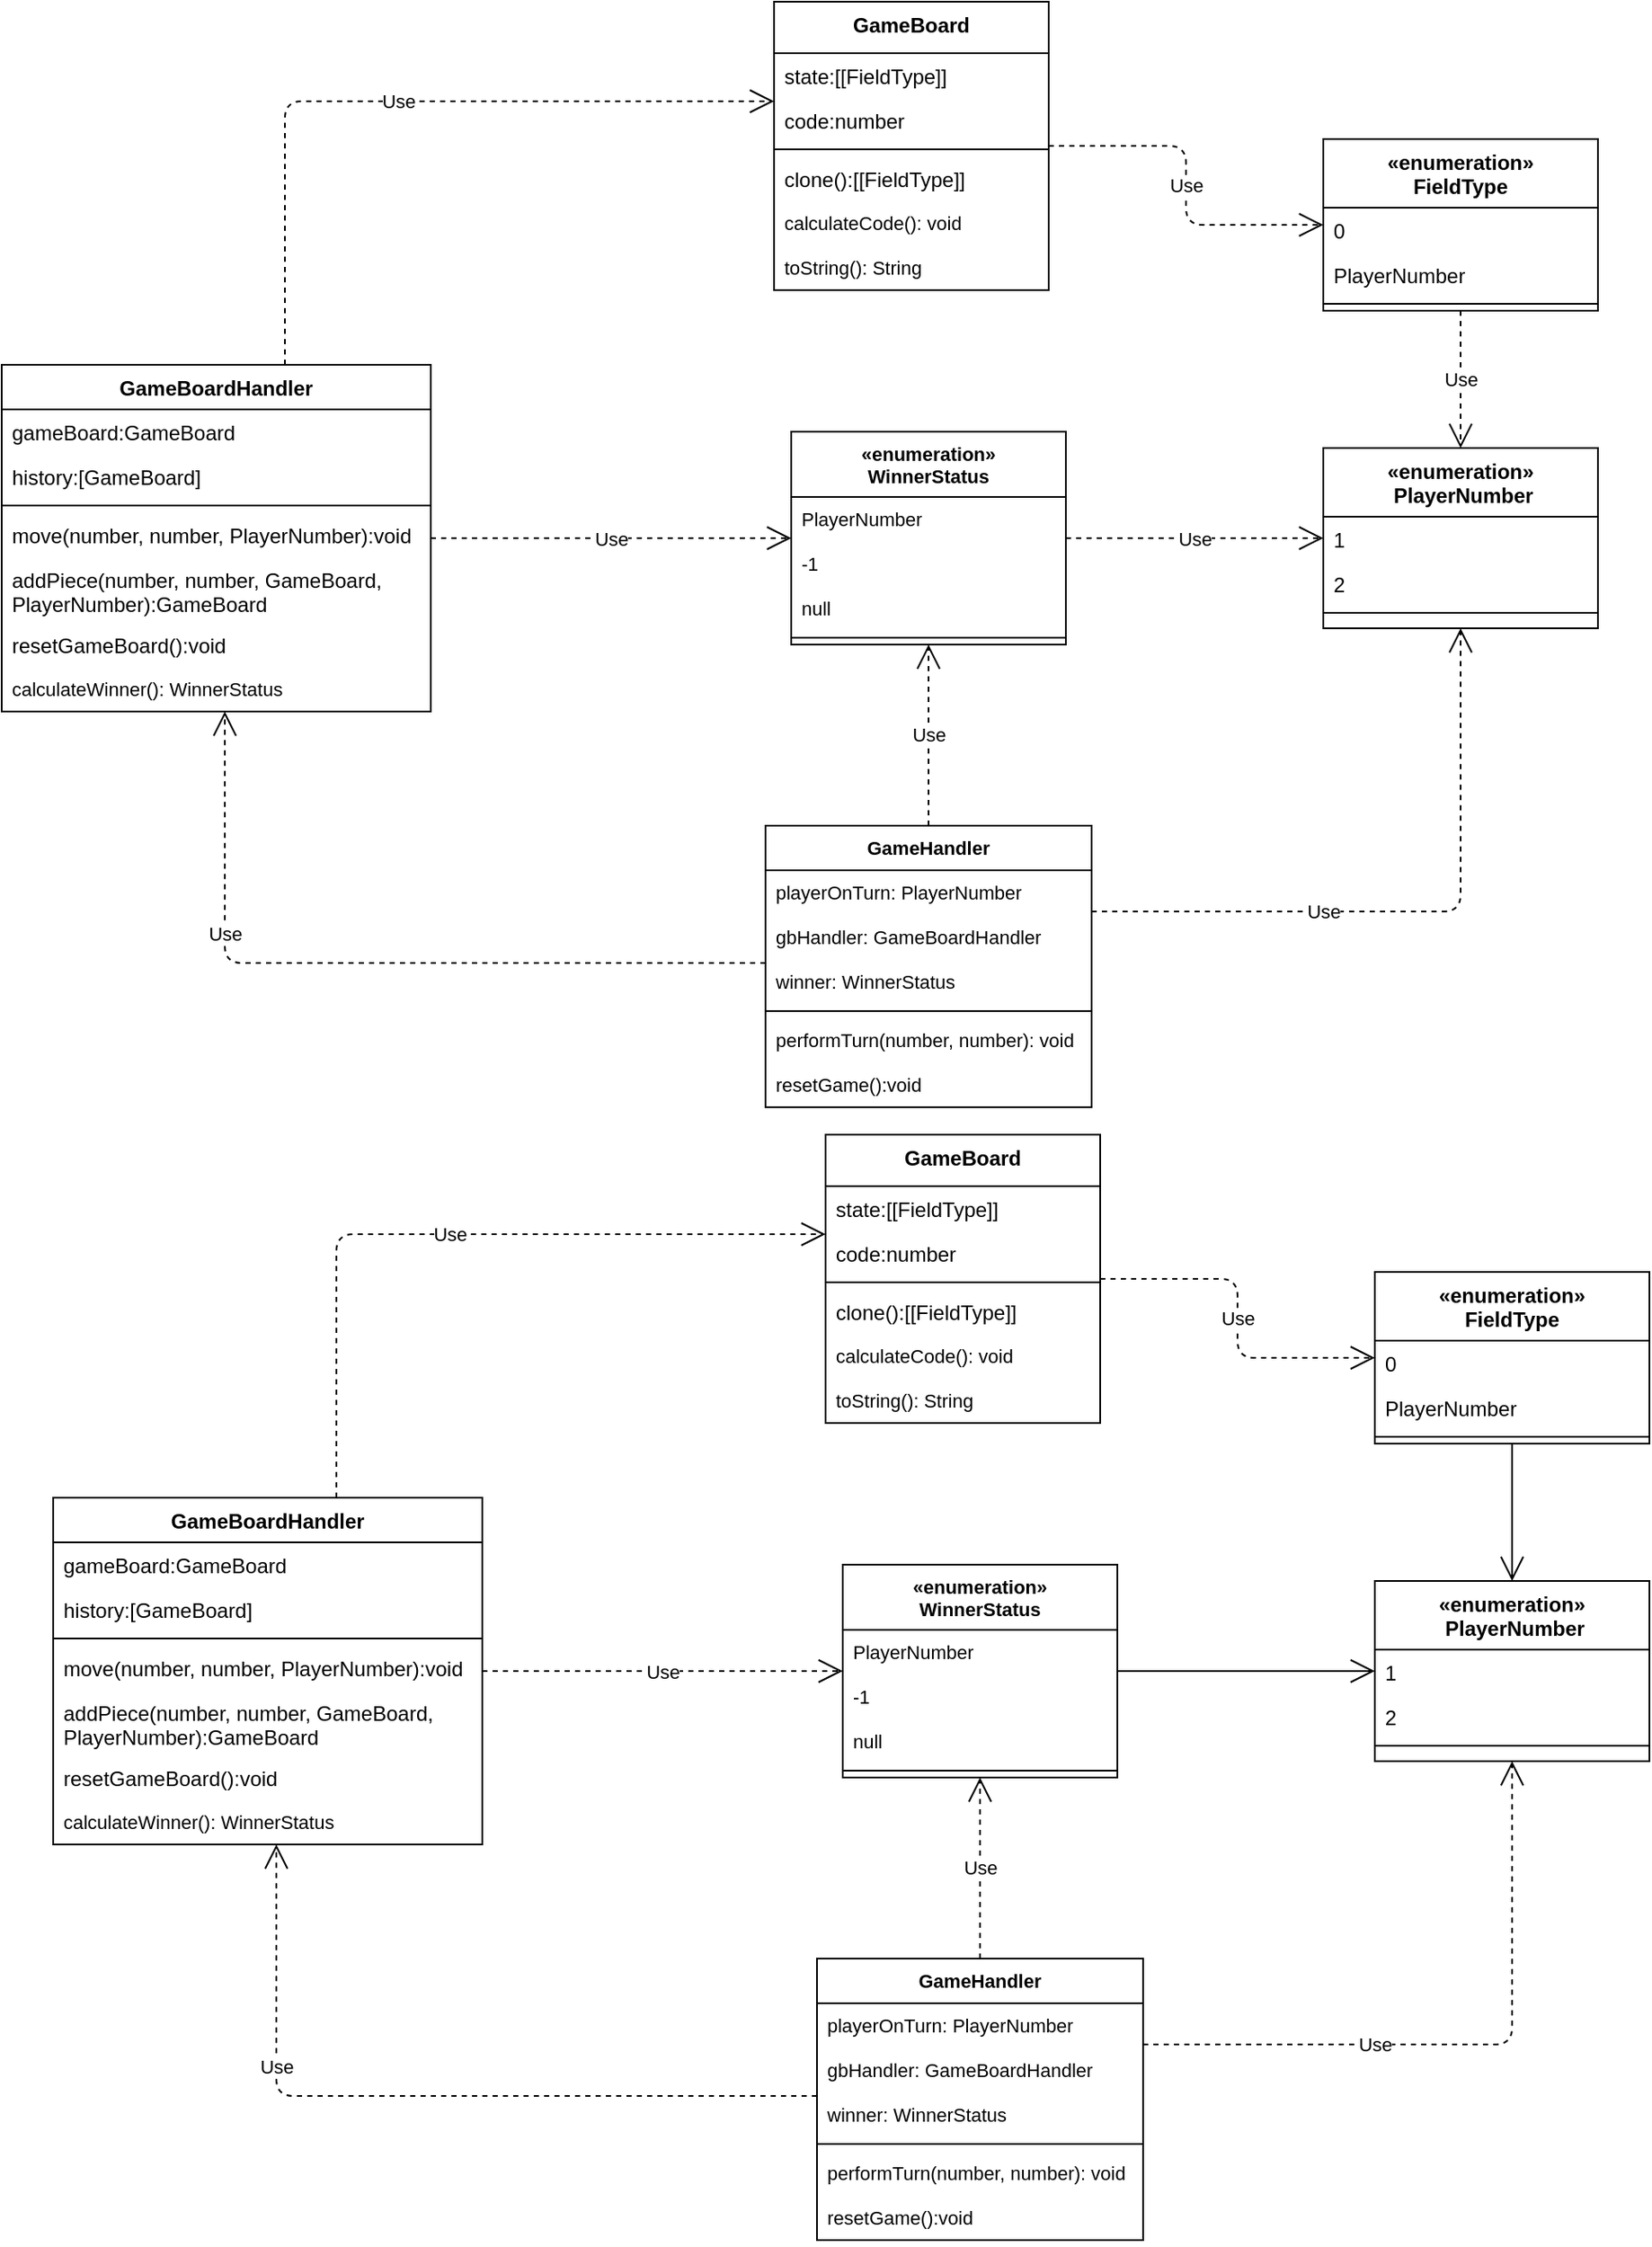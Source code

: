 <mxfile version="22.1.9" type="github">
  <diagram id="C5RBs43oDa-KdzZeNtuy" name="Page-1">
    <mxGraphModel dx="1434" dy="874" grid="1" gridSize="10" guides="1" tooltips="1" connect="1" arrows="1" fold="1" page="1" pageScale="1" pageWidth="1000" pageHeight="1169" math="0" shadow="0">
      <root>
        <mxCell id="WIyWlLk6GJQsqaUBKTNV-0" />
        <mxCell id="WIyWlLk6GJQsqaUBKTNV-1" parent="WIyWlLk6GJQsqaUBKTNV-0" />
        <mxCell id="5" value="GameBoard" style="swimlane;fontStyle=1;align=center;verticalAlign=top;childLayout=stackLayout;horizontal=1;startSize=30;horizontalStack=0;resizeParent=1;resizeLast=0;collapsible=1;marginBottom=0;rounded=0;shadow=0;strokeWidth=1;" parent="WIyWlLk6GJQsqaUBKTNV-1" vertex="1">
          <mxGeometry x="470" y="280" width="160" height="168" as="geometry">
            <mxRectangle x="120" y="360" width="160" height="26" as="alternateBounds" />
          </mxGeometry>
        </mxCell>
        <mxCell id="6" value="state:[[FieldType]]" style="text;align=left;verticalAlign=top;spacingLeft=4;spacingRight=4;overflow=hidden;rotatable=0;points=[[0,0.5],[1,0.5]];portConstraint=eastwest;" parent="5" vertex="1">
          <mxGeometry y="30" width="160" height="26" as="geometry" />
        </mxCell>
        <mxCell id="7" value="code:number" style="text;align=left;verticalAlign=top;spacingLeft=4;spacingRight=4;overflow=hidden;rotatable=0;points=[[0,0.5],[1,0.5]];portConstraint=eastwest;rounded=0;shadow=0;html=0;" parent="5" vertex="1">
          <mxGeometry y="56" width="160" height="26" as="geometry" />
        </mxCell>
        <mxCell id="8" value="" style="line;html=1;strokeWidth=1;align=left;verticalAlign=middle;spacingTop=-1;spacingLeft=3;spacingRight=3;rotatable=0;labelPosition=right;points=[];portConstraint=eastwest;" parent="5" vertex="1">
          <mxGeometry y="82" width="160" height="8" as="geometry" />
        </mxCell>
        <mxCell id="9" value="clone():[[FieldType]]" style="text;align=left;verticalAlign=top;spacingLeft=4;spacingRight=4;overflow=hidden;rotatable=0;points=[[0,0.5],[1,0.5]];portConstraint=eastwest;fontStyle=0" parent="5" vertex="1">
          <mxGeometry y="90" width="160" height="26" as="geometry" />
        </mxCell>
        <mxCell id="82" value="calculateCode(): void" style="text;strokeColor=none;fillColor=none;align=left;verticalAlign=top;spacingLeft=4;spacingRight=4;overflow=hidden;rotatable=0;points=[[0,0.5],[1,0.5]];portConstraint=eastwest;fontFamily=Helvetica;fontSize=11;fontColor=default;" vertex="1" parent="5">
          <mxGeometry y="116" width="160" height="26" as="geometry" />
        </mxCell>
        <mxCell id="83" value="toString(): String" style="text;strokeColor=none;fillColor=none;align=left;verticalAlign=top;spacingLeft=4;spacingRight=4;overflow=hidden;rotatable=0;points=[[0,0.5],[1,0.5]];portConstraint=eastwest;fontFamily=Helvetica;fontSize=11;fontColor=default;" vertex="1" parent="5">
          <mxGeometry y="142" width="160" height="26" as="geometry" />
        </mxCell>
        <mxCell id="10" value="GameBoardHandler" style="swimlane;fontStyle=1;align=center;verticalAlign=top;childLayout=stackLayout;horizontal=1;startSize=26;horizontalStack=0;resizeParent=1;resizeLast=0;collapsible=1;marginBottom=0;rounded=0;shadow=0;strokeWidth=1;" parent="WIyWlLk6GJQsqaUBKTNV-1" vertex="1">
          <mxGeometry x="20" y="491.5" width="250" height="202" as="geometry">
            <mxRectangle x="120" y="360" width="160" height="26" as="alternateBounds" />
          </mxGeometry>
        </mxCell>
        <mxCell id="11" value="gameBoard:GameBoard" style="text;align=left;verticalAlign=top;spacingLeft=4;spacingRight=4;overflow=hidden;rotatable=0;points=[[0,0.5],[1,0.5]];portConstraint=eastwest;" parent="10" vertex="1">
          <mxGeometry y="26" width="250" height="26" as="geometry" />
        </mxCell>
        <mxCell id="12" value="history:[GameBoard]" style="text;align=left;verticalAlign=top;spacingLeft=4;spacingRight=4;overflow=hidden;rotatable=0;points=[[0,0.5],[1,0.5]];portConstraint=eastwest;rounded=0;shadow=0;html=0;" parent="10" vertex="1">
          <mxGeometry y="52" width="250" height="26" as="geometry" />
        </mxCell>
        <mxCell id="13" value="" style="line;html=1;strokeWidth=1;align=left;verticalAlign=middle;spacingTop=-1;spacingLeft=3;spacingRight=3;rotatable=0;labelPosition=right;points=[];portConstraint=eastwest;" parent="10" vertex="1">
          <mxGeometry y="78" width="250" height="8" as="geometry" />
        </mxCell>
        <mxCell id="14" value="move(number, number, PlayerNumber):void" style="text;align=left;verticalAlign=top;spacingLeft=4;spacingRight=4;overflow=hidden;rotatable=0;points=[[0,0.5],[1,0.5]];portConstraint=eastwest;fontStyle=0" parent="10" vertex="1">
          <mxGeometry y="86" width="250" height="26" as="geometry" />
        </mxCell>
        <mxCell id="37" value="addPiece(number, number, GameBoard, &#xa;PlayerNumber):GameBoard" style="text;strokeColor=none;fillColor=none;align=left;verticalAlign=top;spacingLeft=4;spacingRight=4;overflow=hidden;rotatable=0;points=[[0,0.5],[1,0.5]];portConstraint=eastwest;" parent="10" vertex="1">
          <mxGeometry y="112" width="250" height="38" as="geometry" />
        </mxCell>
        <mxCell id="38" value="resetGameBoard():void" style="text;strokeColor=none;fillColor=none;align=left;verticalAlign=top;spacingLeft=4;spacingRight=4;overflow=hidden;rotatable=0;points=[[0,0.5],[1,0.5]];portConstraint=eastwest;" parent="10" vertex="1">
          <mxGeometry y="150" width="250" height="26" as="geometry" />
        </mxCell>
        <mxCell id="84" value="calculateWinner(): WinnerStatus" style="text;strokeColor=none;fillColor=none;align=left;verticalAlign=top;spacingLeft=4;spacingRight=4;overflow=hidden;rotatable=0;points=[[0,0.5],[1,0.5]];portConstraint=eastwest;fontFamily=Helvetica;fontSize=11;fontColor=default;" vertex="1" parent="10">
          <mxGeometry y="176" width="250" height="26" as="geometry" />
        </mxCell>
        <mxCell id="21" value="«enumeration»&#xa; PlayerNumber" style="swimlane;fontStyle=1;align=center;verticalAlign=top;childLayout=stackLayout;horizontal=1;startSize=40;horizontalStack=0;resizeParent=1;resizeLast=0;collapsible=1;marginBottom=0;rounded=0;shadow=0;strokeWidth=1;" parent="WIyWlLk6GJQsqaUBKTNV-1" vertex="1">
          <mxGeometry x="790" y="540" width="160" height="105" as="geometry">
            <mxRectangle x="120" y="360" width="160" height="26" as="alternateBounds" />
          </mxGeometry>
        </mxCell>
        <mxCell id="22" value="1" style="text;align=left;verticalAlign=top;spacingLeft=4;spacingRight=4;overflow=hidden;rotatable=0;points=[[0,0.5],[1,0.5]];portConstraint=eastwest;" parent="21" vertex="1">
          <mxGeometry y="40" width="160" height="26" as="geometry" />
        </mxCell>
        <mxCell id="23" value="2" style="text;align=left;verticalAlign=top;spacingLeft=4;spacingRight=4;overflow=hidden;rotatable=0;points=[[0,0.5],[1,0.5]];portConstraint=eastwest;rounded=0;shadow=0;html=0;" parent="21" vertex="1">
          <mxGeometry y="66" width="160" height="26" as="geometry" />
        </mxCell>
        <mxCell id="24" value="" style="line;html=1;strokeWidth=1;align=left;verticalAlign=middle;spacingTop=-1;spacingLeft=3;spacingRight=3;rotatable=0;labelPosition=right;points=[];portConstraint=eastwest;" parent="21" vertex="1">
          <mxGeometry y="92" width="160" height="8" as="geometry" />
        </mxCell>
        <mxCell id="45" value="«enumeration»&#xa;FieldType" style="swimlane;fontStyle=1;align=center;verticalAlign=top;childLayout=stackLayout;horizontal=1;startSize=40;horizontalStack=0;resizeParent=1;resizeParentMax=0;resizeLast=0;collapsible=1;marginBottom=0;" vertex="1" parent="WIyWlLk6GJQsqaUBKTNV-1">
          <mxGeometry x="790" y="360" width="160" height="100" as="geometry" />
        </mxCell>
        <mxCell id="49" value="0" style="text;strokeColor=none;fillColor=none;align=left;verticalAlign=top;spacingLeft=4;spacingRight=4;overflow=hidden;rotatable=0;points=[[0,0.5],[1,0.5]];portConstraint=eastwest;" vertex="1" parent="45">
          <mxGeometry y="40" width="160" height="26" as="geometry" />
        </mxCell>
        <mxCell id="46" value="PlayerNumber" style="text;strokeColor=none;fillColor=none;align=left;verticalAlign=top;spacingLeft=4;spacingRight=4;overflow=hidden;rotatable=0;points=[[0,0.5],[1,0.5]];portConstraint=eastwest;" vertex="1" parent="45">
          <mxGeometry y="66" width="160" height="26" as="geometry" />
        </mxCell>
        <mxCell id="47" value="" style="line;strokeWidth=1;fillColor=none;align=left;verticalAlign=middle;spacingTop=-1;spacingLeft=3;spacingRight=3;rotatable=0;labelPosition=right;points=[];portConstraint=eastwest;strokeColor=inherit;" vertex="1" parent="45">
          <mxGeometry y="92" width="160" height="8" as="geometry" />
        </mxCell>
        <mxCell id="50" value="Use" style="endArrow=open;endSize=12;dashed=1;html=1;edgeStyle=orthogonalEdgeStyle;" edge="1" parent="WIyWlLk6GJQsqaUBKTNV-1" source="10" target="5">
          <mxGeometry width="160" relative="1" as="geometry">
            <mxPoint x="330" y="640" as="sourcePoint" />
            <mxPoint x="490" y="640" as="targetPoint" />
            <Array as="points">
              <mxPoint x="185" y="338" />
            </Array>
          </mxGeometry>
        </mxCell>
        <mxCell id="EAVS1l4svdh8p03qjxk4-39" value="GameBoard" style="swimlane;fontStyle=1;align=center;verticalAlign=top;childLayout=stackLayout;horizontal=1;startSize=30;horizontalStack=0;resizeParent=1;resizeLast=0;collapsible=1;marginBottom=0;rounded=0;shadow=0;strokeWidth=1;" vertex="1" parent="WIyWlLk6GJQsqaUBKTNV-1">
          <mxGeometry x="500" y="940" width="160" height="168" as="geometry">
            <mxRectangle x="120" y="360" width="160" height="26" as="alternateBounds" />
          </mxGeometry>
        </mxCell>
        <mxCell id="EAVS1l4svdh8p03qjxk4-40" value="state:[[FieldType]]" style="text;align=left;verticalAlign=top;spacingLeft=4;spacingRight=4;overflow=hidden;rotatable=0;points=[[0,0.5],[1,0.5]];portConstraint=eastwest;" vertex="1" parent="EAVS1l4svdh8p03qjxk4-39">
          <mxGeometry y="30" width="160" height="26" as="geometry" />
        </mxCell>
        <mxCell id="EAVS1l4svdh8p03qjxk4-41" value="code:number" style="text;align=left;verticalAlign=top;spacingLeft=4;spacingRight=4;overflow=hidden;rotatable=0;points=[[0,0.5],[1,0.5]];portConstraint=eastwest;rounded=0;shadow=0;html=0;" vertex="1" parent="EAVS1l4svdh8p03qjxk4-39">
          <mxGeometry y="56" width="160" height="26" as="geometry" />
        </mxCell>
        <mxCell id="EAVS1l4svdh8p03qjxk4-42" value="" style="line;html=1;strokeWidth=1;align=left;verticalAlign=middle;spacingTop=-1;spacingLeft=3;spacingRight=3;rotatable=0;labelPosition=right;points=[];portConstraint=eastwest;" vertex="1" parent="EAVS1l4svdh8p03qjxk4-39">
          <mxGeometry y="82" width="160" height="8" as="geometry" />
        </mxCell>
        <mxCell id="EAVS1l4svdh8p03qjxk4-43" value="clone():[[FieldType]]" style="text;align=left;verticalAlign=top;spacingLeft=4;spacingRight=4;overflow=hidden;rotatable=0;points=[[0,0.5],[1,0.5]];portConstraint=eastwest;fontStyle=0" vertex="1" parent="EAVS1l4svdh8p03qjxk4-39">
          <mxGeometry y="90" width="160" height="26" as="geometry" />
        </mxCell>
        <mxCell id="EAVS1l4svdh8p03qjxk4-44" value="calculateCode(): void" style="text;strokeColor=none;fillColor=none;align=left;verticalAlign=top;spacingLeft=4;spacingRight=4;overflow=hidden;rotatable=0;points=[[0,0.5],[1,0.5]];portConstraint=eastwest;fontFamily=Helvetica;fontSize=11;fontColor=default;" vertex="1" parent="EAVS1l4svdh8p03qjxk4-39">
          <mxGeometry y="116" width="160" height="26" as="geometry" />
        </mxCell>
        <mxCell id="EAVS1l4svdh8p03qjxk4-45" value="toString(): String" style="text;strokeColor=none;fillColor=none;align=left;verticalAlign=top;spacingLeft=4;spacingRight=4;overflow=hidden;rotatable=0;points=[[0,0.5],[1,0.5]];portConstraint=eastwest;fontFamily=Helvetica;fontSize=11;fontColor=default;" vertex="1" parent="EAVS1l4svdh8p03qjxk4-39">
          <mxGeometry y="142" width="160" height="26" as="geometry" />
        </mxCell>
        <mxCell id="51" value="Use" style="endArrow=open;endSize=12;dashed=1;html=1;edgeStyle=orthogonalEdgeStyle;" edge="1" parent="WIyWlLk6GJQsqaUBKTNV-1" source="5" target="45">
          <mxGeometry width="160" relative="1" as="geometry">
            <mxPoint x="330" y="640" as="sourcePoint" />
            <mxPoint x="490" y="640" as="targetPoint" />
          </mxGeometry>
        </mxCell>
        <mxCell id="EAVS1l4svdh8p03qjxk4-46" value="GameBoardHandler" style="swimlane;fontStyle=1;align=center;verticalAlign=top;childLayout=stackLayout;horizontal=1;startSize=26;horizontalStack=0;resizeParent=1;resizeLast=0;collapsible=1;marginBottom=0;rounded=0;shadow=0;strokeWidth=1;" vertex="1" parent="WIyWlLk6GJQsqaUBKTNV-1">
          <mxGeometry x="50" y="1151.5" width="250" height="202" as="geometry">
            <mxRectangle x="120" y="360" width="160" height="26" as="alternateBounds" />
          </mxGeometry>
        </mxCell>
        <mxCell id="EAVS1l4svdh8p03qjxk4-47" value="gameBoard:GameBoard" style="text;align=left;verticalAlign=top;spacingLeft=4;spacingRight=4;overflow=hidden;rotatable=0;points=[[0,0.5],[1,0.5]];portConstraint=eastwest;" vertex="1" parent="EAVS1l4svdh8p03qjxk4-46">
          <mxGeometry y="26" width="250" height="26" as="geometry" />
        </mxCell>
        <mxCell id="EAVS1l4svdh8p03qjxk4-48" value="history:[GameBoard]" style="text;align=left;verticalAlign=top;spacingLeft=4;spacingRight=4;overflow=hidden;rotatable=0;points=[[0,0.5],[1,0.5]];portConstraint=eastwest;rounded=0;shadow=0;html=0;" vertex="1" parent="EAVS1l4svdh8p03qjxk4-46">
          <mxGeometry y="52" width="250" height="26" as="geometry" />
        </mxCell>
        <mxCell id="EAVS1l4svdh8p03qjxk4-49" value="" style="line;html=1;strokeWidth=1;align=left;verticalAlign=middle;spacingTop=-1;spacingLeft=3;spacingRight=3;rotatable=0;labelPosition=right;points=[];portConstraint=eastwest;" vertex="1" parent="EAVS1l4svdh8p03qjxk4-46">
          <mxGeometry y="78" width="250" height="8" as="geometry" />
        </mxCell>
        <mxCell id="EAVS1l4svdh8p03qjxk4-50" value="move(number, number, PlayerNumber):void" style="text;align=left;verticalAlign=top;spacingLeft=4;spacingRight=4;overflow=hidden;rotatable=0;points=[[0,0.5],[1,0.5]];portConstraint=eastwest;fontStyle=0" vertex="1" parent="EAVS1l4svdh8p03qjxk4-46">
          <mxGeometry y="86" width="250" height="26" as="geometry" />
        </mxCell>
        <mxCell id="EAVS1l4svdh8p03qjxk4-51" value="addPiece(number, number, GameBoard, &#xa;PlayerNumber):GameBoard" style="text;strokeColor=none;fillColor=none;align=left;verticalAlign=top;spacingLeft=4;spacingRight=4;overflow=hidden;rotatable=0;points=[[0,0.5],[1,0.5]];portConstraint=eastwest;" vertex="1" parent="EAVS1l4svdh8p03qjxk4-46">
          <mxGeometry y="112" width="250" height="38" as="geometry" />
        </mxCell>
        <mxCell id="EAVS1l4svdh8p03qjxk4-52" value="resetGameBoard():void" style="text;strokeColor=none;fillColor=none;align=left;verticalAlign=top;spacingLeft=4;spacingRight=4;overflow=hidden;rotatable=0;points=[[0,0.5],[1,0.5]];portConstraint=eastwest;" vertex="1" parent="EAVS1l4svdh8p03qjxk4-46">
          <mxGeometry y="150" width="250" height="26" as="geometry" />
        </mxCell>
        <mxCell id="EAVS1l4svdh8p03qjxk4-53" value="calculateWinner(): WinnerStatus" style="text;strokeColor=none;fillColor=none;align=left;verticalAlign=top;spacingLeft=4;spacingRight=4;overflow=hidden;rotatable=0;points=[[0,0.5],[1,0.5]];portConstraint=eastwest;fontFamily=Helvetica;fontSize=11;fontColor=default;" vertex="1" parent="EAVS1l4svdh8p03qjxk4-46">
          <mxGeometry y="176" width="250" height="26" as="geometry" />
        </mxCell>
        <mxCell id="52" value="Use" style="endArrow=open;endSize=12;dashed=1;html=1;edgeStyle=orthogonalEdgeStyle;" edge="1" parent="WIyWlLk6GJQsqaUBKTNV-1" source="45" target="21">
          <mxGeometry width="160" relative="1" as="geometry">
            <mxPoint x="330" y="640" as="sourcePoint" />
            <mxPoint x="490" y="640" as="targetPoint" />
          </mxGeometry>
        </mxCell>
        <mxCell id="EAVS1l4svdh8p03qjxk4-54" value="«enumeration»&#xa; PlayerNumber" style="swimlane;fontStyle=1;align=center;verticalAlign=top;childLayout=stackLayout;horizontal=1;startSize=40;horizontalStack=0;resizeParent=1;resizeLast=0;collapsible=1;marginBottom=0;rounded=0;shadow=0;strokeWidth=1;" vertex="1" parent="WIyWlLk6GJQsqaUBKTNV-1">
          <mxGeometry x="820" y="1200" width="160" height="105" as="geometry">
            <mxRectangle x="120" y="360" width="160" height="26" as="alternateBounds" />
          </mxGeometry>
        </mxCell>
        <mxCell id="EAVS1l4svdh8p03qjxk4-55" value="1" style="text;align=left;verticalAlign=top;spacingLeft=4;spacingRight=4;overflow=hidden;rotatable=0;points=[[0,0.5],[1,0.5]];portConstraint=eastwest;" vertex="1" parent="EAVS1l4svdh8p03qjxk4-54">
          <mxGeometry y="40" width="160" height="26" as="geometry" />
        </mxCell>
        <mxCell id="EAVS1l4svdh8p03qjxk4-56" value="2" style="text;align=left;verticalAlign=top;spacingLeft=4;spacingRight=4;overflow=hidden;rotatable=0;points=[[0,0.5],[1,0.5]];portConstraint=eastwest;rounded=0;shadow=0;html=0;" vertex="1" parent="EAVS1l4svdh8p03qjxk4-54">
          <mxGeometry y="66" width="160" height="26" as="geometry" />
        </mxCell>
        <mxCell id="EAVS1l4svdh8p03qjxk4-57" value="" style="line;html=1;strokeWidth=1;align=left;verticalAlign=middle;spacingTop=-1;spacingLeft=3;spacingRight=3;rotatable=0;labelPosition=right;points=[];portConstraint=eastwest;" vertex="1" parent="EAVS1l4svdh8p03qjxk4-54">
          <mxGeometry y="92" width="160" height="8" as="geometry" />
        </mxCell>
        <mxCell id="53" value="«enumeration»&#xa;WinnerStatus" style="swimlane;fontStyle=1;align=center;verticalAlign=top;childLayout=stackLayout;horizontal=1;startSize=38;horizontalStack=0;resizeParent=1;resizeParentMax=0;resizeLast=0;collapsible=1;marginBottom=0;fontFamily=Helvetica;fontSize=11;fontColor=default;" vertex="1" parent="WIyWlLk6GJQsqaUBKTNV-1">
          <mxGeometry x="480" y="530.5" width="160" height="124" as="geometry" />
        </mxCell>
        <mxCell id="54" value="PlayerNumber" style="text;strokeColor=none;fillColor=none;align=left;verticalAlign=top;spacingLeft=4;spacingRight=4;overflow=hidden;rotatable=0;points=[[0,0.5],[1,0.5]];portConstraint=eastwest;fontFamily=Helvetica;fontSize=11;fontColor=default;" vertex="1" parent="53">
          <mxGeometry y="38" width="160" height="26" as="geometry" />
        </mxCell>
        <mxCell id="57" value="-1" style="text;strokeColor=none;fillColor=none;align=left;verticalAlign=top;spacingLeft=4;spacingRight=4;overflow=hidden;rotatable=0;points=[[0,0.5],[1,0.5]];portConstraint=eastwest;fontFamily=Helvetica;fontSize=11;fontColor=default;" vertex="1" parent="53">
          <mxGeometry y="64" width="160" height="26" as="geometry" />
        </mxCell>
        <mxCell id="56" value="null" style="text;strokeColor=none;fillColor=none;align=left;verticalAlign=top;spacingLeft=4;spacingRight=4;overflow=hidden;rotatable=0;points=[[0,0.5],[1,0.5]];portConstraint=eastwest;fontFamily=Helvetica;fontSize=11;fontColor=default;" vertex="1" parent="53">
          <mxGeometry y="90" width="160" height="26" as="geometry" />
        </mxCell>
        <mxCell id="55" value="" style="line;strokeWidth=1;fillColor=none;align=left;verticalAlign=middle;spacingTop=-1;spacingLeft=3;spacingRight=3;rotatable=0;labelPosition=right;points=[];portConstraint=eastwest;strokeColor=inherit;fontFamily=Helvetica;fontSize=11;fontColor=default;" vertex="1" parent="53">
          <mxGeometry y="116" width="160" height="8" as="geometry" />
        </mxCell>
        <mxCell id="EAVS1l4svdh8p03qjxk4-58" value="«enumeration»&#xa;FieldType" style="swimlane;fontStyle=1;align=center;verticalAlign=top;childLayout=stackLayout;horizontal=1;startSize=40;horizontalStack=0;resizeParent=1;resizeParentMax=0;resizeLast=0;collapsible=1;marginBottom=0;" vertex="1" parent="WIyWlLk6GJQsqaUBKTNV-1">
          <mxGeometry x="820" y="1020" width="160" height="100" as="geometry" />
        </mxCell>
        <mxCell id="EAVS1l4svdh8p03qjxk4-59" value="0" style="text;strokeColor=none;fillColor=none;align=left;verticalAlign=top;spacingLeft=4;spacingRight=4;overflow=hidden;rotatable=0;points=[[0,0.5],[1,0.5]];portConstraint=eastwest;" vertex="1" parent="EAVS1l4svdh8p03qjxk4-58">
          <mxGeometry y="40" width="160" height="26" as="geometry" />
        </mxCell>
        <mxCell id="EAVS1l4svdh8p03qjxk4-60" value="PlayerNumber" style="text;strokeColor=none;fillColor=none;align=left;verticalAlign=top;spacingLeft=4;spacingRight=4;overflow=hidden;rotatable=0;points=[[0,0.5],[1,0.5]];portConstraint=eastwest;" vertex="1" parent="EAVS1l4svdh8p03qjxk4-58">
          <mxGeometry y="66" width="160" height="26" as="geometry" />
        </mxCell>
        <mxCell id="EAVS1l4svdh8p03qjxk4-61" value="" style="line;strokeWidth=1;fillColor=none;align=left;verticalAlign=middle;spacingTop=-1;spacingLeft=3;spacingRight=3;rotatable=0;labelPosition=right;points=[];portConstraint=eastwest;strokeColor=inherit;" vertex="1" parent="EAVS1l4svdh8p03qjxk4-58">
          <mxGeometry y="92" width="160" height="8" as="geometry" />
        </mxCell>
        <mxCell id="59" value="Use" style="endArrow=open;endSize=12;dashed=1;html=1;rounded=1;labelBackgroundColor=default;strokeColor=default;fontFamily=Helvetica;fontSize=11;fontColor=default;shape=connector;edgeStyle=elbowEdgeStyle;" edge="1" parent="WIyWlLk6GJQsqaUBKTNV-1" source="10" target="53">
          <mxGeometry width="160" relative="1" as="geometry">
            <mxPoint x="330" y="640" as="sourcePoint" />
            <mxPoint x="490" y="640" as="targetPoint" />
          </mxGeometry>
        </mxCell>
        <mxCell id="EAVS1l4svdh8p03qjxk4-62" value="Use" style="endArrow=open;endSize=12;dashed=1;html=1;edgeStyle=orthogonalEdgeStyle;" edge="1" parent="WIyWlLk6GJQsqaUBKTNV-1" source="EAVS1l4svdh8p03qjxk4-46" target="EAVS1l4svdh8p03qjxk4-39">
          <mxGeometry width="160" relative="1" as="geometry">
            <mxPoint x="360" y="1300" as="sourcePoint" />
            <mxPoint x="520" y="1300" as="targetPoint" />
            <Array as="points">
              <mxPoint x="215" y="998" />
            </Array>
          </mxGeometry>
        </mxCell>
        <mxCell id="62" value="Use" style="endArrow=open;endSize=12;dashed=1;html=1;rounded=1;labelBackgroundColor=default;strokeColor=default;fontFamily=Helvetica;fontSize=11;fontColor=default;shape=connector;" edge="1" parent="WIyWlLk6GJQsqaUBKTNV-1" source="53" target="21">
          <mxGeometry width="160" relative="1" as="geometry">
            <mxPoint x="330" y="640" as="sourcePoint" />
            <mxPoint x="490" y="640" as="targetPoint" />
          </mxGeometry>
        </mxCell>
        <mxCell id="EAVS1l4svdh8p03qjxk4-63" value="Use" style="endArrow=open;endSize=12;dashed=1;html=1;edgeStyle=orthogonalEdgeStyle;" edge="1" parent="WIyWlLk6GJQsqaUBKTNV-1" source="EAVS1l4svdh8p03qjxk4-39" target="EAVS1l4svdh8p03qjxk4-58">
          <mxGeometry width="160" relative="1" as="geometry">
            <mxPoint x="360" y="1300" as="sourcePoint" />
            <mxPoint x="520" y="1300" as="targetPoint" />
          </mxGeometry>
        </mxCell>
        <mxCell id="67" value="GameHandler" style="swimlane;fontStyle=1;align=center;verticalAlign=top;childLayout=stackLayout;horizontal=1;startSize=26;horizontalStack=0;resizeParent=1;resizeParentMax=0;resizeLast=0;collapsible=1;marginBottom=0;fontFamily=Helvetica;fontSize=11;fontColor=default;" vertex="1" parent="WIyWlLk6GJQsqaUBKTNV-1">
          <mxGeometry x="465" y="760" width="190" height="164" as="geometry" />
        </mxCell>
        <mxCell id="68" value="playerOnTurn: PlayerNumber" style="text;strokeColor=none;fillColor=none;align=left;verticalAlign=top;spacingLeft=4;spacingRight=4;overflow=hidden;rotatable=0;points=[[0,0.5],[1,0.5]];portConstraint=eastwest;fontFamily=Helvetica;fontSize=11;fontColor=default;" vertex="1" parent="67">
          <mxGeometry y="26" width="190" height="26" as="geometry" />
        </mxCell>
        <mxCell id="70" value="gbHandler: GameBoardHandler" style="text;strokeColor=none;fillColor=none;align=left;verticalAlign=top;spacingLeft=4;spacingRight=4;overflow=hidden;rotatable=0;points=[[0,0.5],[1,0.5]];portConstraint=eastwest;fontFamily=Helvetica;fontSize=11;fontColor=default;" vertex="1" parent="67">
          <mxGeometry y="52" width="190" height="26" as="geometry" />
        </mxCell>
        <mxCell id="71" value="winner: WinnerStatus" style="text;strokeColor=none;fillColor=none;align=left;verticalAlign=top;spacingLeft=4;spacingRight=4;overflow=hidden;rotatable=0;points=[[0,0.5],[1,0.5]];portConstraint=eastwest;fontFamily=Helvetica;fontSize=11;fontColor=default;" vertex="1" parent="67">
          <mxGeometry y="78" width="190" height="26" as="geometry" />
        </mxCell>
        <mxCell id="69" value="" style="line;strokeWidth=1;fillColor=none;align=left;verticalAlign=middle;spacingTop=-1;spacingLeft=3;spacingRight=3;rotatable=0;labelPosition=right;points=[];portConstraint=eastwest;strokeColor=inherit;fontFamily=Helvetica;fontSize=11;fontColor=default;" vertex="1" parent="67">
          <mxGeometry y="104" width="190" height="8" as="geometry" />
        </mxCell>
        <mxCell id="72" value="performTurn(number, number): void" style="text;strokeColor=none;fillColor=none;align=left;verticalAlign=top;spacingLeft=4;spacingRight=4;overflow=hidden;rotatable=0;points=[[0,0.5],[1,0.5]];portConstraint=eastwest;fontFamily=Helvetica;fontSize=11;fontColor=default;" vertex="1" parent="67">
          <mxGeometry y="112" width="190" height="26" as="geometry" />
        </mxCell>
        <mxCell id="73" value="resetGame():void" style="text;strokeColor=none;fillColor=none;align=left;verticalAlign=top;spacingLeft=4;spacingRight=4;overflow=hidden;rotatable=0;points=[[0,0.5],[1,0.5]];portConstraint=eastwest;fontFamily=Helvetica;fontSize=11;fontColor=default;" vertex="1" parent="67">
          <mxGeometry y="138" width="190" height="26" as="geometry" />
        </mxCell>
        <mxCell id="EAVS1l4svdh8p03qjxk4-64" value="" style="endArrow=open;endSize=12;html=1;edgeStyle=orthogonalEdgeStyle;" edge="1" parent="WIyWlLk6GJQsqaUBKTNV-1" source="EAVS1l4svdh8p03qjxk4-58" target="EAVS1l4svdh8p03qjxk4-54">
          <mxGeometry width="160" relative="1" as="geometry">
            <mxPoint x="360" y="1300" as="sourcePoint" />
            <mxPoint x="520" y="1300" as="targetPoint" />
          </mxGeometry>
        </mxCell>
        <mxCell id="78" value="Use" style="endArrow=open;endSize=12;dashed=1;html=1;rounded=1;labelBackgroundColor=default;strokeColor=default;fontFamily=Helvetica;fontSize=11;fontColor=default;shape=connector;edgeStyle=elbowEdgeStyle;" edge="1" parent="WIyWlLk6GJQsqaUBKTNV-1" source="67" target="10">
          <mxGeometry x="0.438" width="160" relative="1" as="geometry">
            <mxPoint x="340" y="850" as="sourcePoint" />
            <mxPoint x="500" y="850" as="targetPoint" />
            <Array as="points">
              <mxPoint x="150" y="840" />
            </Array>
            <mxPoint as="offset" />
          </mxGeometry>
        </mxCell>
        <mxCell id="EAVS1l4svdh8p03qjxk4-65" value="«enumeration»&#xa;WinnerStatus" style="swimlane;fontStyle=1;align=center;verticalAlign=top;childLayout=stackLayout;horizontal=1;startSize=38;horizontalStack=0;resizeParent=1;resizeParentMax=0;resizeLast=0;collapsible=1;marginBottom=0;fontFamily=Helvetica;fontSize=11;fontColor=default;" vertex="1" parent="WIyWlLk6GJQsqaUBKTNV-1">
          <mxGeometry x="510" y="1190.5" width="160" height="124" as="geometry" />
        </mxCell>
        <mxCell id="EAVS1l4svdh8p03qjxk4-66" value="PlayerNumber" style="text;strokeColor=none;fillColor=none;align=left;verticalAlign=top;spacingLeft=4;spacingRight=4;overflow=hidden;rotatable=0;points=[[0,0.5],[1,0.5]];portConstraint=eastwest;fontFamily=Helvetica;fontSize=11;fontColor=default;" vertex="1" parent="EAVS1l4svdh8p03qjxk4-65">
          <mxGeometry y="38" width="160" height="26" as="geometry" />
        </mxCell>
        <mxCell id="EAVS1l4svdh8p03qjxk4-67" value="-1" style="text;strokeColor=none;fillColor=none;align=left;verticalAlign=top;spacingLeft=4;spacingRight=4;overflow=hidden;rotatable=0;points=[[0,0.5],[1,0.5]];portConstraint=eastwest;fontFamily=Helvetica;fontSize=11;fontColor=default;" vertex="1" parent="EAVS1l4svdh8p03qjxk4-65">
          <mxGeometry y="64" width="160" height="26" as="geometry" />
        </mxCell>
        <mxCell id="EAVS1l4svdh8p03qjxk4-68" value="null" style="text;strokeColor=none;fillColor=none;align=left;verticalAlign=top;spacingLeft=4;spacingRight=4;overflow=hidden;rotatable=0;points=[[0,0.5],[1,0.5]];portConstraint=eastwest;fontFamily=Helvetica;fontSize=11;fontColor=default;" vertex="1" parent="EAVS1l4svdh8p03qjxk4-65">
          <mxGeometry y="90" width="160" height="26" as="geometry" />
        </mxCell>
        <mxCell id="EAVS1l4svdh8p03qjxk4-69" value="" style="line;strokeWidth=1;fillColor=none;align=left;verticalAlign=middle;spacingTop=-1;spacingLeft=3;spacingRight=3;rotatable=0;labelPosition=right;points=[];portConstraint=eastwest;strokeColor=inherit;fontFamily=Helvetica;fontSize=11;fontColor=default;" vertex="1" parent="EAVS1l4svdh8p03qjxk4-65">
          <mxGeometry y="116" width="160" height="8" as="geometry" />
        </mxCell>
        <mxCell id="79" value="Use" style="endArrow=open;endSize=12;dashed=1;html=1;rounded=1;labelBackgroundColor=default;strokeColor=default;fontFamily=Helvetica;fontSize=11;fontColor=default;shape=connector;" edge="1" parent="WIyWlLk6GJQsqaUBKTNV-1" source="67" target="53">
          <mxGeometry width="160" relative="1" as="geometry">
            <mxPoint x="560" y="740" as="sourcePoint" />
            <mxPoint x="630" y="850" as="targetPoint" />
          </mxGeometry>
        </mxCell>
        <mxCell id="EAVS1l4svdh8p03qjxk4-70" value="Use" style="endArrow=open;endSize=12;dashed=1;html=1;rounded=1;labelBackgroundColor=default;strokeColor=default;fontFamily=Helvetica;fontSize=11;fontColor=default;shape=connector;edgeStyle=elbowEdgeStyle;" edge="1" parent="WIyWlLk6GJQsqaUBKTNV-1" source="EAVS1l4svdh8p03qjxk4-46" target="EAVS1l4svdh8p03qjxk4-65">
          <mxGeometry width="160" relative="1" as="geometry">
            <mxPoint x="360" y="1300" as="sourcePoint" />
            <mxPoint x="520" y="1300" as="targetPoint" />
          </mxGeometry>
        </mxCell>
        <mxCell id="80" value="Use" style="endArrow=open;endSize=12;dashed=1;html=1;rounded=1;labelBackgroundColor=default;strokeColor=default;fontFamily=Helvetica;fontSize=11;fontColor=default;shape=connector;edgeStyle=elbowEdgeStyle;" edge="1" parent="WIyWlLk6GJQsqaUBKTNV-1" source="67" target="21">
          <mxGeometry x="-0.289" width="160" relative="1" as="geometry">
            <mxPoint x="650" y="810" as="sourcePoint" />
            <mxPoint x="810" y="810" as="targetPoint" />
            <Array as="points">
              <mxPoint x="870" y="810" />
            </Array>
            <mxPoint as="offset" />
          </mxGeometry>
        </mxCell>
        <mxCell id="EAVS1l4svdh8p03qjxk4-71" value="" style="endArrow=open;endSize=12;html=1;rounded=1;labelBackgroundColor=default;strokeColor=default;fontFamily=Helvetica;fontSize=11;fontColor=default;shape=connector;" edge="1" parent="WIyWlLk6GJQsqaUBKTNV-1" source="EAVS1l4svdh8p03qjxk4-65" target="EAVS1l4svdh8p03qjxk4-54">
          <mxGeometry width="160" relative="1" as="geometry">
            <mxPoint x="360" y="1300" as="sourcePoint" />
            <mxPoint x="520" y="1300" as="targetPoint" />
          </mxGeometry>
        </mxCell>
        <mxCell id="EAVS1l4svdh8p03qjxk4-72" value="GameHandler" style="swimlane;fontStyle=1;align=center;verticalAlign=top;childLayout=stackLayout;horizontal=1;startSize=26;horizontalStack=0;resizeParent=1;resizeParentMax=0;resizeLast=0;collapsible=1;marginBottom=0;fontFamily=Helvetica;fontSize=11;fontColor=default;" vertex="1" parent="WIyWlLk6GJQsqaUBKTNV-1">
          <mxGeometry x="495" y="1420" width="190" height="164" as="geometry" />
        </mxCell>
        <mxCell id="EAVS1l4svdh8p03qjxk4-73" value="playerOnTurn: PlayerNumber" style="text;strokeColor=none;fillColor=none;align=left;verticalAlign=top;spacingLeft=4;spacingRight=4;overflow=hidden;rotatable=0;points=[[0,0.5],[1,0.5]];portConstraint=eastwest;fontFamily=Helvetica;fontSize=11;fontColor=default;" vertex="1" parent="EAVS1l4svdh8p03qjxk4-72">
          <mxGeometry y="26" width="190" height="26" as="geometry" />
        </mxCell>
        <mxCell id="EAVS1l4svdh8p03qjxk4-74" value="gbHandler: GameBoardHandler" style="text;strokeColor=none;fillColor=none;align=left;verticalAlign=top;spacingLeft=4;spacingRight=4;overflow=hidden;rotatable=0;points=[[0,0.5],[1,0.5]];portConstraint=eastwest;fontFamily=Helvetica;fontSize=11;fontColor=default;" vertex="1" parent="EAVS1l4svdh8p03qjxk4-72">
          <mxGeometry y="52" width="190" height="26" as="geometry" />
        </mxCell>
        <mxCell id="EAVS1l4svdh8p03qjxk4-75" value="winner: WinnerStatus" style="text;strokeColor=none;fillColor=none;align=left;verticalAlign=top;spacingLeft=4;spacingRight=4;overflow=hidden;rotatable=0;points=[[0,0.5],[1,0.5]];portConstraint=eastwest;fontFamily=Helvetica;fontSize=11;fontColor=default;" vertex="1" parent="EAVS1l4svdh8p03qjxk4-72">
          <mxGeometry y="78" width="190" height="26" as="geometry" />
        </mxCell>
        <mxCell id="EAVS1l4svdh8p03qjxk4-76" value="" style="line;strokeWidth=1;fillColor=none;align=left;verticalAlign=middle;spacingTop=-1;spacingLeft=3;spacingRight=3;rotatable=0;labelPosition=right;points=[];portConstraint=eastwest;strokeColor=inherit;fontFamily=Helvetica;fontSize=11;fontColor=default;" vertex="1" parent="EAVS1l4svdh8p03qjxk4-72">
          <mxGeometry y="104" width="190" height="8" as="geometry" />
        </mxCell>
        <mxCell id="EAVS1l4svdh8p03qjxk4-77" value="performTurn(number, number): void" style="text;strokeColor=none;fillColor=none;align=left;verticalAlign=top;spacingLeft=4;spacingRight=4;overflow=hidden;rotatable=0;points=[[0,0.5],[1,0.5]];portConstraint=eastwest;fontFamily=Helvetica;fontSize=11;fontColor=default;" vertex="1" parent="EAVS1l4svdh8p03qjxk4-72">
          <mxGeometry y="112" width="190" height="26" as="geometry" />
        </mxCell>
        <mxCell id="EAVS1l4svdh8p03qjxk4-78" value="resetGame():void" style="text;strokeColor=none;fillColor=none;align=left;verticalAlign=top;spacingLeft=4;spacingRight=4;overflow=hidden;rotatable=0;points=[[0,0.5],[1,0.5]];portConstraint=eastwest;fontFamily=Helvetica;fontSize=11;fontColor=default;" vertex="1" parent="EAVS1l4svdh8p03qjxk4-72">
          <mxGeometry y="138" width="190" height="26" as="geometry" />
        </mxCell>
        <mxCell id="EAVS1l4svdh8p03qjxk4-79" value="Use" style="endArrow=open;endSize=12;dashed=1;html=1;rounded=1;labelBackgroundColor=default;strokeColor=default;fontFamily=Helvetica;fontSize=11;fontColor=default;shape=connector;edgeStyle=elbowEdgeStyle;" edge="1" parent="WIyWlLk6GJQsqaUBKTNV-1" source="EAVS1l4svdh8p03qjxk4-72" target="EAVS1l4svdh8p03qjxk4-46">
          <mxGeometry x="0.438" width="160" relative="1" as="geometry">
            <mxPoint x="370" y="1510" as="sourcePoint" />
            <mxPoint x="530" y="1510" as="targetPoint" />
            <Array as="points">
              <mxPoint x="180" y="1500" />
            </Array>
            <mxPoint as="offset" />
          </mxGeometry>
        </mxCell>
        <mxCell id="EAVS1l4svdh8p03qjxk4-80" value="Use" style="endArrow=open;endSize=12;dashed=1;html=1;rounded=1;labelBackgroundColor=default;strokeColor=default;fontFamily=Helvetica;fontSize=11;fontColor=default;shape=connector;" edge="1" parent="WIyWlLk6GJQsqaUBKTNV-1" source="EAVS1l4svdh8p03qjxk4-72" target="EAVS1l4svdh8p03qjxk4-65">
          <mxGeometry width="160" relative="1" as="geometry">
            <mxPoint x="590" y="1400" as="sourcePoint" />
            <mxPoint x="660" y="1510" as="targetPoint" />
          </mxGeometry>
        </mxCell>
        <mxCell id="EAVS1l4svdh8p03qjxk4-81" value="Use" style="endArrow=open;endSize=12;dashed=1;html=1;rounded=1;labelBackgroundColor=default;strokeColor=default;fontFamily=Helvetica;fontSize=11;fontColor=default;shape=connector;edgeStyle=elbowEdgeStyle;" edge="1" parent="WIyWlLk6GJQsqaUBKTNV-1" source="EAVS1l4svdh8p03qjxk4-72" target="EAVS1l4svdh8p03qjxk4-54">
          <mxGeometry x="-0.289" width="160" relative="1" as="geometry">
            <mxPoint x="680" y="1470" as="sourcePoint" />
            <mxPoint x="840" y="1470" as="targetPoint" />
            <Array as="points">
              <mxPoint x="900" y="1470" />
            </Array>
            <mxPoint as="offset" />
          </mxGeometry>
        </mxCell>
      </root>
    </mxGraphModel>
  </diagram>
</mxfile>

